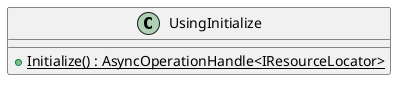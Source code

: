 @startuml
class UsingInitialize {
    + {static} Initialize() : AsyncOperationHandle<IResourceLocator>
}
@enduml
